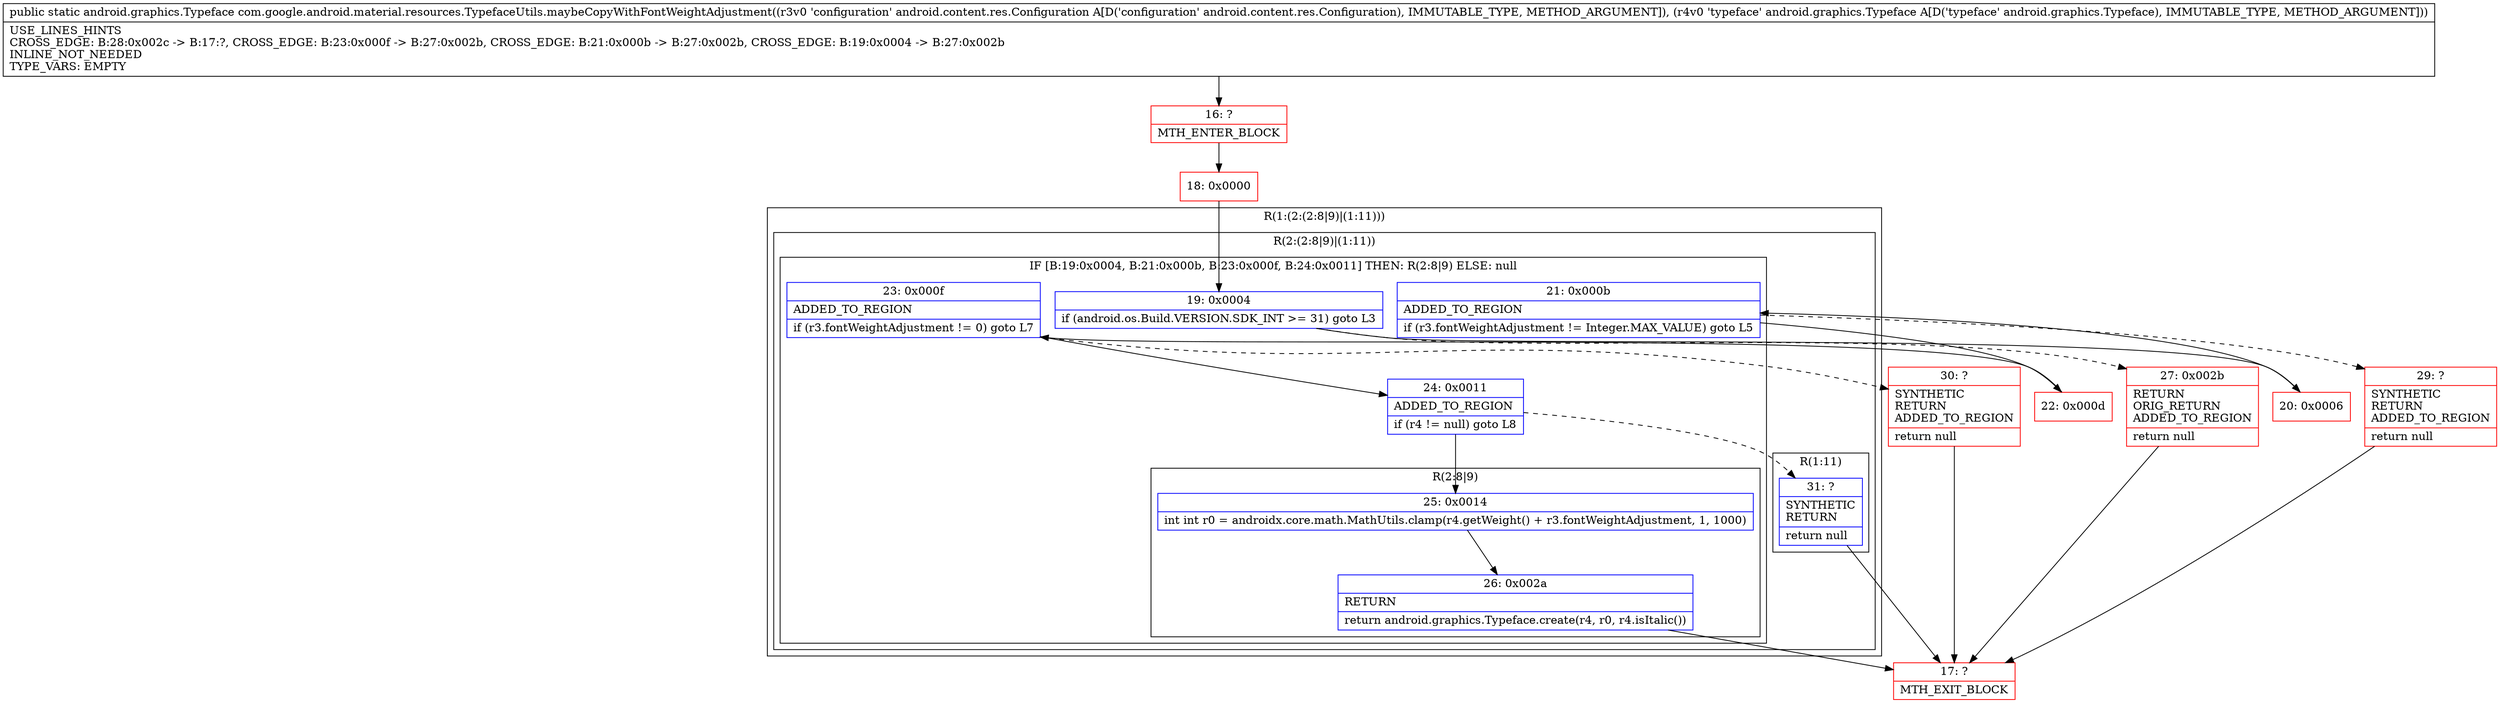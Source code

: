 digraph "CFG forcom.google.android.material.resources.TypefaceUtils.maybeCopyWithFontWeightAdjustment(Landroid\/content\/res\/Configuration;Landroid\/graphics\/Typeface;)Landroid\/graphics\/Typeface;" {
subgraph cluster_Region_1548040151 {
label = "R(1:(2:(2:8|9)|(1:11)))";
node [shape=record,color=blue];
subgraph cluster_Region_351917192 {
label = "R(2:(2:8|9)|(1:11))";
node [shape=record,color=blue];
subgraph cluster_IfRegion_1988656388 {
label = "IF [B:19:0x0004, B:21:0x000b, B:23:0x000f, B:24:0x0011] THEN: R(2:8|9) ELSE: null";
node [shape=record,color=blue];
Node_19 [shape=record,label="{19\:\ 0x0004|if (android.os.Build.VERSION.SDK_INT \>= 31) goto L3\l}"];
Node_21 [shape=record,label="{21\:\ 0x000b|ADDED_TO_REGION\l|if (r3.fontWeightAdjustment != Integer.MAX_VALUE) goto L5\l}"];
Node_23 [shape=record,label="{23\:\ 0x000f|ADDED_TO_REGION\l|if (r3.fontWeightAdjustment != 0) goto L7\l}"];
Node_24 [shape=record,label="{24\:\ 0x0011|ADDED_TO_REGION\l|if (r4 != null) goto L8\l}"];
subgraph cluster_Region_1582486747 {
label = "R(2:8|9)";
node [shape=record,color=blue];
Node_25 [shape=record,label="{25\:\ 0x0014|int int r0 = androidx.core.math.MathUtils.clamp(r4.getWeight() + r3.fontWeightAdjustment, 1, 1000)\l}"];
Node_26 [shape=record,label="{26\:\ 0x002a|RETURN\l|return android.graphics.Typeface.create(r4, r0, r4.isItalic())\l}"];
}
}
subgraph cluster_Region_1256780440 {
label = "R(1:11)";
node [shape=record,color=blue];
Node_31 [shape=record,label="{31\:\ ?|SYNTHETIC\lRETURN\l|return null\l}"];
}
}
}
Node_16 [shape=record,color=red,label="{16\:\ ?|MTH_ENTER_BLOCK\l}"];
Node_18 [shape=record,color=red,label="{18\:\ 0x0000}"];
Node_20 [shape=record,color=red,label="{20\:\ 0x0006}"];
Node_22 [shape=record,color=red,label="{22\:\ 0x000d}"];
Node_17 [shape=record,color=red,label="{17\:\ ?|MTH_EXIT_BLOCK\l}"];
Node_30 [shape=record,color=red,label="{30\:\ ?|SYNTHETIC\lRETURN\lADDED_TO_REGION\l|return null\l}"];
Node_29 [shape=record,color=red,label="{29\:\ ?|SYNTHETIC\lRETURN\lADDED_TO_REGION\l|return null\l}"];
Node_27 [shape=record,color=red,label="{27\:\ 0x002b|RETURN\lORIG_RETURN\lADDED_TO_REGION\l|return null\l}"];
MethodNode[shape=record,label="{public static android.graphics.Typeface com.google.android.material.resources.TypefaceUtils.maybeCopyWithFontWeightAdjustment((r3v0 'configuration' android.content.res.Configuration A[D('configuration' android.content.res.Configuration), IMMUTABLE_TYPE, METHOD_ARGUMENT]), (r4v0 'typeface' android.graphics.Typeface A[D('typeface' android.graphics.Typeface), IMMUTABLE_TYPE, METHOD_ARGUMENT]))  | USE_LINES_HINTS\lCROSS_EDGE: B:28:0x002c \-\> B:17:?, CROSS_EDGE: B:23:0x000f \-\> B:27:0x002b, CROSS_EDGE: B:21:0x000b \-\> B:27:0x002b, CROSS_EDGE: B:19:0x0004 \-\> B:27:0x002b\lINLINE_NOT_NEEDED\lTYPE_VARS: EMPTY\l}"];
MethodNode -> Node_16;Node_19 -> Node_20;
Node_19 -> Node_27[style=dashed];
Node_21 -> Node_22;
Node_21 -> Node_29[style=dashed];
Node_23 -> Node_24;
Node_23 -> Node_30[style=dashed];
Node_24 -> Node_25;
Node_24 -> Node_31[style=dashed];
Node_25 -> Node_26;
Node_26 -> Node_17;
Node_31 -> Node_17;
Node_16 -> Node_18;
Node_18 -> Node_19;
Node_20 -> Node_21;
Node_22 -> Node_23;
Node_30 -> Node_17;
Node_29 -> Node_17;
Node_27 -> Node_17;
}

